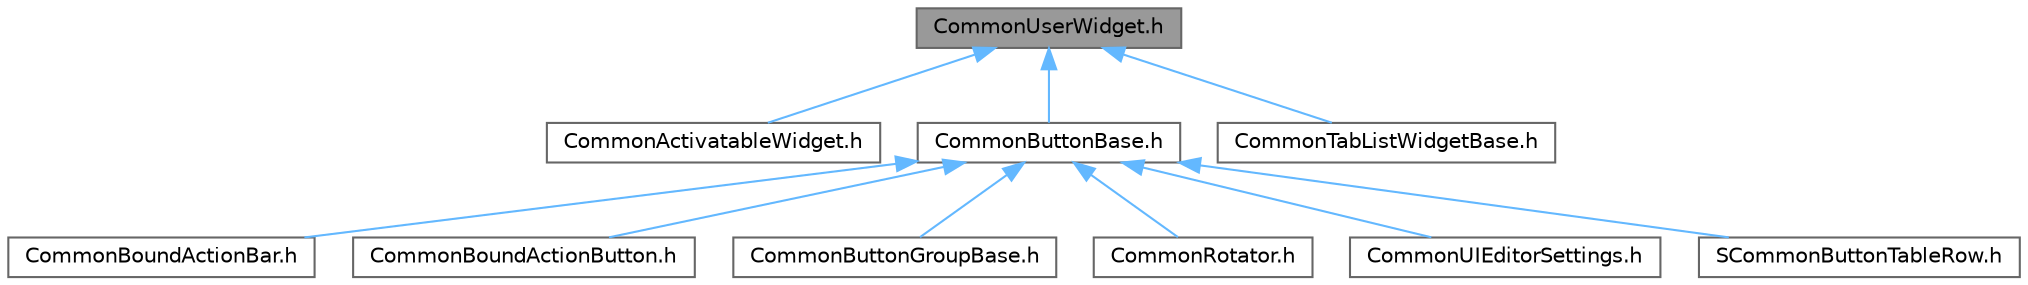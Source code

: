 digraph "CommonUserWidget.h"
{
 // INTERACTIVE_SVG=YES
 // LATEX_PDF_SIZE
  bgcolor="transparent";
  edge [fontname=Helvetica,fontsize=10,labelfontname=Helvetica,labelfontsize=10];
  node [fontname=Helvetica,fontsize=10,shape=box,height=0.2,width=0.4];
  Node1 [id="Node000001",label="CommonUserWidget.h",height=0.2,width=0.4,color="gray40", fillcolor="grey60", style="filled", fontcolor="black",tooltip=" "];
  Node1 -> Node2 [id="edge1_Node000001_Node000002",dir="back",color="steelblue1",style="solid",tooltip=" "];
  Node2 [id="Node000002",label="CommonActivatableWidget.h",height=0.2,width=0.4,color="grey40", fillcolor="white", style="filled",URL="$db/d56/CommonActivatableWidget_8h.html",tooltip=" "];
  Node1 -> Node3 [id="edge2_Node000001_Node000003",dir="back",color="steelblue1",style="solid",tooltip=" "];
  Node3 [id="Node000003",label="CommonButtonBase.h",height=0.2,width=0.4,color="grey40", fillcolor="white", style="filled",URL="$df/d0b/CommonButtonBase_8h.html",tooltip=" "];
  Node3 -> Node4 [id="edge3_Node000003_Node000004",dir="back",color="steelblue1",style="solid",tooltip=" "];
  Node4 [id="Node000004",label="CommonBoundActionBar.h",height=0.2,width=0.4,color="grey40", fillcolor="white", style="filled",URL="$dc/df9/CommonBoundActionBar_8h.html",tooltip=" "];
  Node3 -> Node5 [id="edge4_Node000003_Node000005",dir="back",color="steelblue1",style="solid",tooltip=" "];
  Node5 [id="Node000005",label="CommonBoundActionButton.h",height=0.2,width=0.4,color="grey40", fillcolor="white", style="filled",URL="$d1/d5d/CommonBoundActionButton_8h.html",tooltip=" "];
  Node3 -> Node6 [id="edge5_Node000003_Node000006",dir="back",color="steelblue1",style="solid",tooltip=" "];
  Node6 [id="Node000006",label="CommonButtonGroupBase.h",height=0.2,width=0.4,color="grey40", fillcolor="white", style="filled",URL="$d2/dc1/CommonButtonGroupBase_8h.html",tooltip=" "];
  Node3 -> Node7 [id="edge6_Node000003_Node000007",dir="back",color="steelblue1",style="solid",tooltip=" "];
  Node7 [id="Node000007",label="CommonRotator.h",height=0.2,width=0.4,color="grey40", fillcolor="white", style="filled",URL="$d3/d3f/CommonRotator_8h.html",tooltip=" "];
  Node3 -> Node8 [id="edge7_Node000003_Node000008",dir="back",color="steelblue1",style="solid",tooltip=" "];
  Node8 [id="Node000008",label="CommonUIEditorSettings.h",height=0.2,width=0.4,color="grey40", fillcolor="white", style="filled",URL="$dd/d37/CommonUIEditorSettings_8h.html",tooltip=" "];
  Node3 -> Node9 [id="edge8_Node000003_Node000009",dir="back",color="steelblue1",style="solid",tooltip=" "];
  Node9 [id="Node000009",label="SCommonButtonTableRow.h",height=0.2,width=0.4,color="grey40", fillcolor="white", style="filled",URL="$df/d65/SCommonButtonTableRow_8h.html",tooltip=" "];
  Node1 -> Node10 [id="edge9_Node000001_Node000010",dir="back",color="steelblue1",style="solid",tooltip=" "];
  Node10 [id="Node000010",label="CommonTabListWidgetBase.h",height=0.2,width=0.4,color="grey40", fillcolor="white", style="filled",URL="$db/d8e/CommonTabListWidgetBase_8h.html",tooltip=" "];
}
